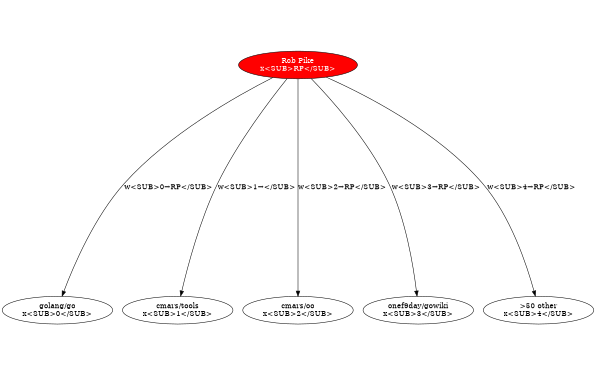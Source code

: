 digraph RobPike {
  graph [
    size = "4,2.5",
    splines=true,
    overlap=false,
    ratio=fill,
    dpi = 300
  ];
  3138060[label="Rob Pike\nx<SUB>RP</SUB>",fillcolor=red,style=filled,fontcolor=white]
  0[label="golang/go\nx<SUB>0</SUB>"]
  3138060 -> 0 [label="w<SUB>0→RP</SUB>"]
  1[label="cmars/tools\nx<SUB>1</SUB>"]
  3138060 -> 1 [label="w<SUB>1→</SUB>"]
  2[label="cmars/oo\nx<SUB>2</SUB>"]
  3138060 -> 2 [label="w<SUB>2→RP</SUB>"]
  3[label="onef9day/gowiki\nx<SUB>3</SUB>"]
  3138060 -> 3 [label="w<SUB>3→RP</SUB>"]
  4[label=">50 other\nx<SUB>4</SUB>"]
  3138060 -> 4 [label="w<SUB>4→RP</SUB>"]
}
